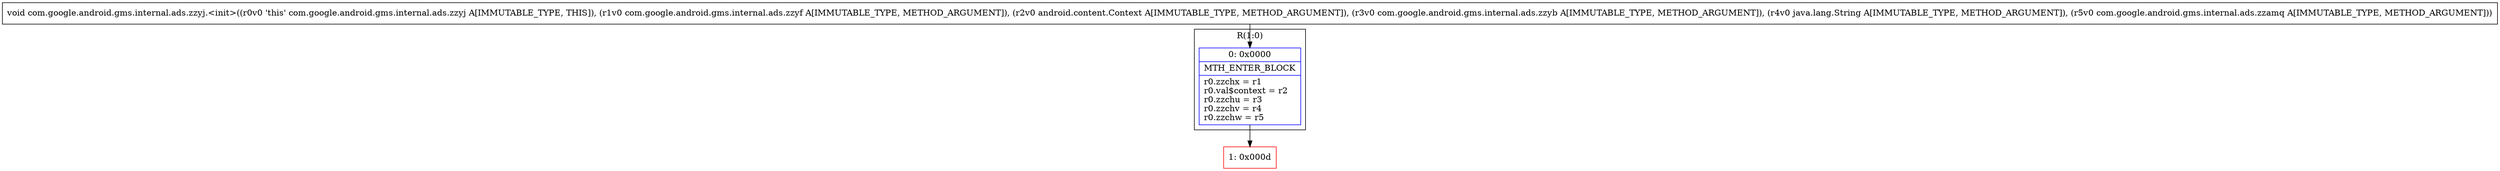 digraph "CFG forcom.google.android.gms.internal.ads.zzyj.\<init\>(Lcom\/google\/android\/gms\/internal\/ads\/zzyf;Landroid\/content\/Context;Lcom\/google\/android\/gms\/internal\/ads\/zzyb;Ljava\/lang\/String;Lcom\/google\/android\/gms\/internal\/ads\/zzamq;)V" {
subgraph cluster_Region_1394000618 {
label = "R(1:0)";
node [shape=record,color=blue];
Node_0 [shape=record,label="{0\:\ 0x0000|MTH_ENTER_BLOCK\l|r0.zzchx = r1\lr0.val$context = r2\lr0.zzchu = r3\lr0.zzchv = r4\lr0.zzchw = r5\l}"];
}
Node_1 [shape=record,color=red,label="{1\:\ 0x000d}"];
MethodNode[shape=record,label="{void com.google.android.gms.internal.ads.zzyj.\<init\>((r0v0 'this' com.google.android.gms.internal.ads.zzyj A[IMMUTABLE_TYPE, THIS]), (r1v0 com.google.android.gms.internal.ads.zzyf A[IMMUTABLE_TYPE, METHOD_ARGUMENT]), (r2v0 android.content.Context A[IMMUTABLE_TYPE, METHOD_ARGUMENT]), (r3v0 com.google.android.gms.internal.ads.zzyb A[IMMUTABLE_TYPE, METHOD_ARGUMENT]), (r4v0 java.lang.String A[IMMUTABLE_TYPE, METHOD_ARGUMENT]), (r5v0 com.google.android.gms.internal.ads.zzamq A[IMMUTABLE_TYPE, METHOD_ARGUMENT])) }"];
MethodNode -> Node_0;
Node_0 -> Node_1;
}

